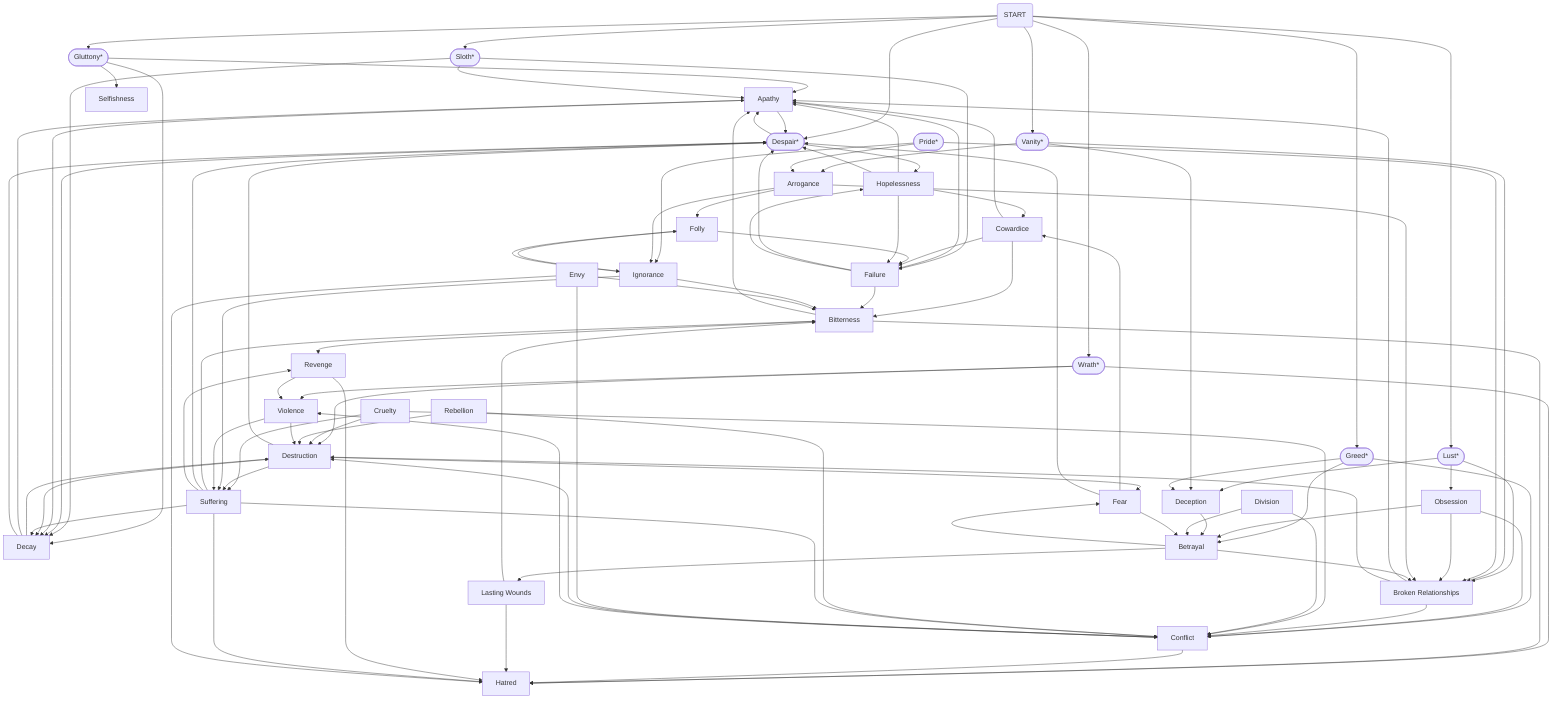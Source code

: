 flowchart TD
%% Start

Start(START) --> Gluttony
Start(START) --> Lust
Start(START) --> Wrath
Start(START) --> Vanity
Start(START) --> Sloth
Start(START) --> Greed
Start(START) --> Despair

%% Root causes (starting points)

Gluttony(["Gluttony*"]) --> Apathy
Gluttony --> Decay
Gluttony --> Selfishness

Lust(["Lust*"]) --> Deception
Lust --> Obsession
Lust --> BrokenRelationships[Broken Relationships]

Wrath(["Wrath*"]) --> Violence
Wrath --> Destruction
Wrath --> Hatred

Vanity(["Vanity*"]) --> Deception
Vanity --> Arrogance
Vanity --> BrokenRelationships[Broken Relationships]

Sloth(["Sloth*"]) --> Failure[Failure]
Sloth --> Apathy
Sloth --> Decay

Pride(["Pride*"]) --> Arrogance[Arrogance]
Pride --> Ignorance
Pride --> BrokenRelationships

Greed(["Greed*"]) --> Deception
Greed --> Betrayal
Greed --> Conflict

Despair(["Despair*"]) --> Apathy
Despair --> Hopelessness
Despair --> Decay



%% Second level connections

Obsession --> BrokenRelationships[Broken Relationships]
Obsession --> Betrayal
Obsession --> Conflict

Apathy --> Despair
Apathy --> Decay
Apathy --> Failure

Arrogance --> BrokenRelationships[Broken Relationships]
Arrogance --> Folly
Arrogance --> Ignorance

Betrayal --> BrokenRelationships[Broken Relationships]
Betrayal --> Fear
Betrayal --> LastingWounds[Lasting Wounds]

Bitterness --> Hatred
Bitterness --> Revenge
Bitterness --> Apathy

BrokenRelationships --> Apathy
BrokenRelationships --> Conflict
BrokenRelationships --> Destruction

Conflict --> Destruction
Conflict --> Hatred
Conflict --> Violence

Cowardice --> Failure
Cowardice --> Apathy
Cowardice --> Bitterness

Cruelty --> Suffering
Cruelty --> Conflict
Cruelty --> Destruction

Decay --> Destruction
Decay --> Apathy
Decay --> Despair

Deception --> Betrayal
Destruction --> Decay
Destruction --> Despair
Destruction --> Fear
Destruction --> Suffering
Division --> Betrayal
Division --> Conflict
Failure --> Bitterness
Failure --> Despair
Failure --> Hopelessness
Folly --> Ignorance
Folly --> Failure
Hopelessness --> Apathy
Hopelessness --> Cowardice
Hopelessness --> Despair
Hopelessness --> Failure
Ignorance --> Bitterness
Ignorance --> Folly
Ignorance --> Suffering
LastingWounds --> Bitterness
LastingWounds --> Hatred
Rebellion --> Conflict
Rebellion --> Destruction
Revenge --> Hatred
Revenge --> Violence
Suffering --> Bitterness
Suffering --> Conflict
Suffering --> Decay
Suffering --> Despair
Suffering --> Hatred
Suffering --> Revenge
Violence --> Destruction
Violence --> Suffering

%% TO BE SORTED
Fear --> Cowardice
Fear --> Betrayal
Fear --> Despair

Envy --> Bitterness
Envy --> Conflict
Envy --> Hatred
